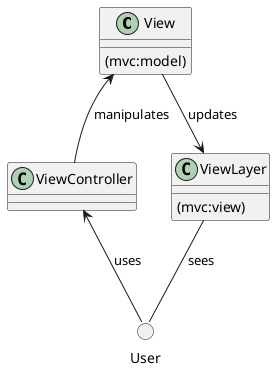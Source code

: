@startuml

class View {
  (mvc:model)
}
class ViewLayer {
  (mvc:view)
}
class ViewController

circle User

View --> ViewLayer: updates
ViewLayer -- User: sees
User -up-> ViewController: uses
ViewController -up-> View: manipulates


@enduml

